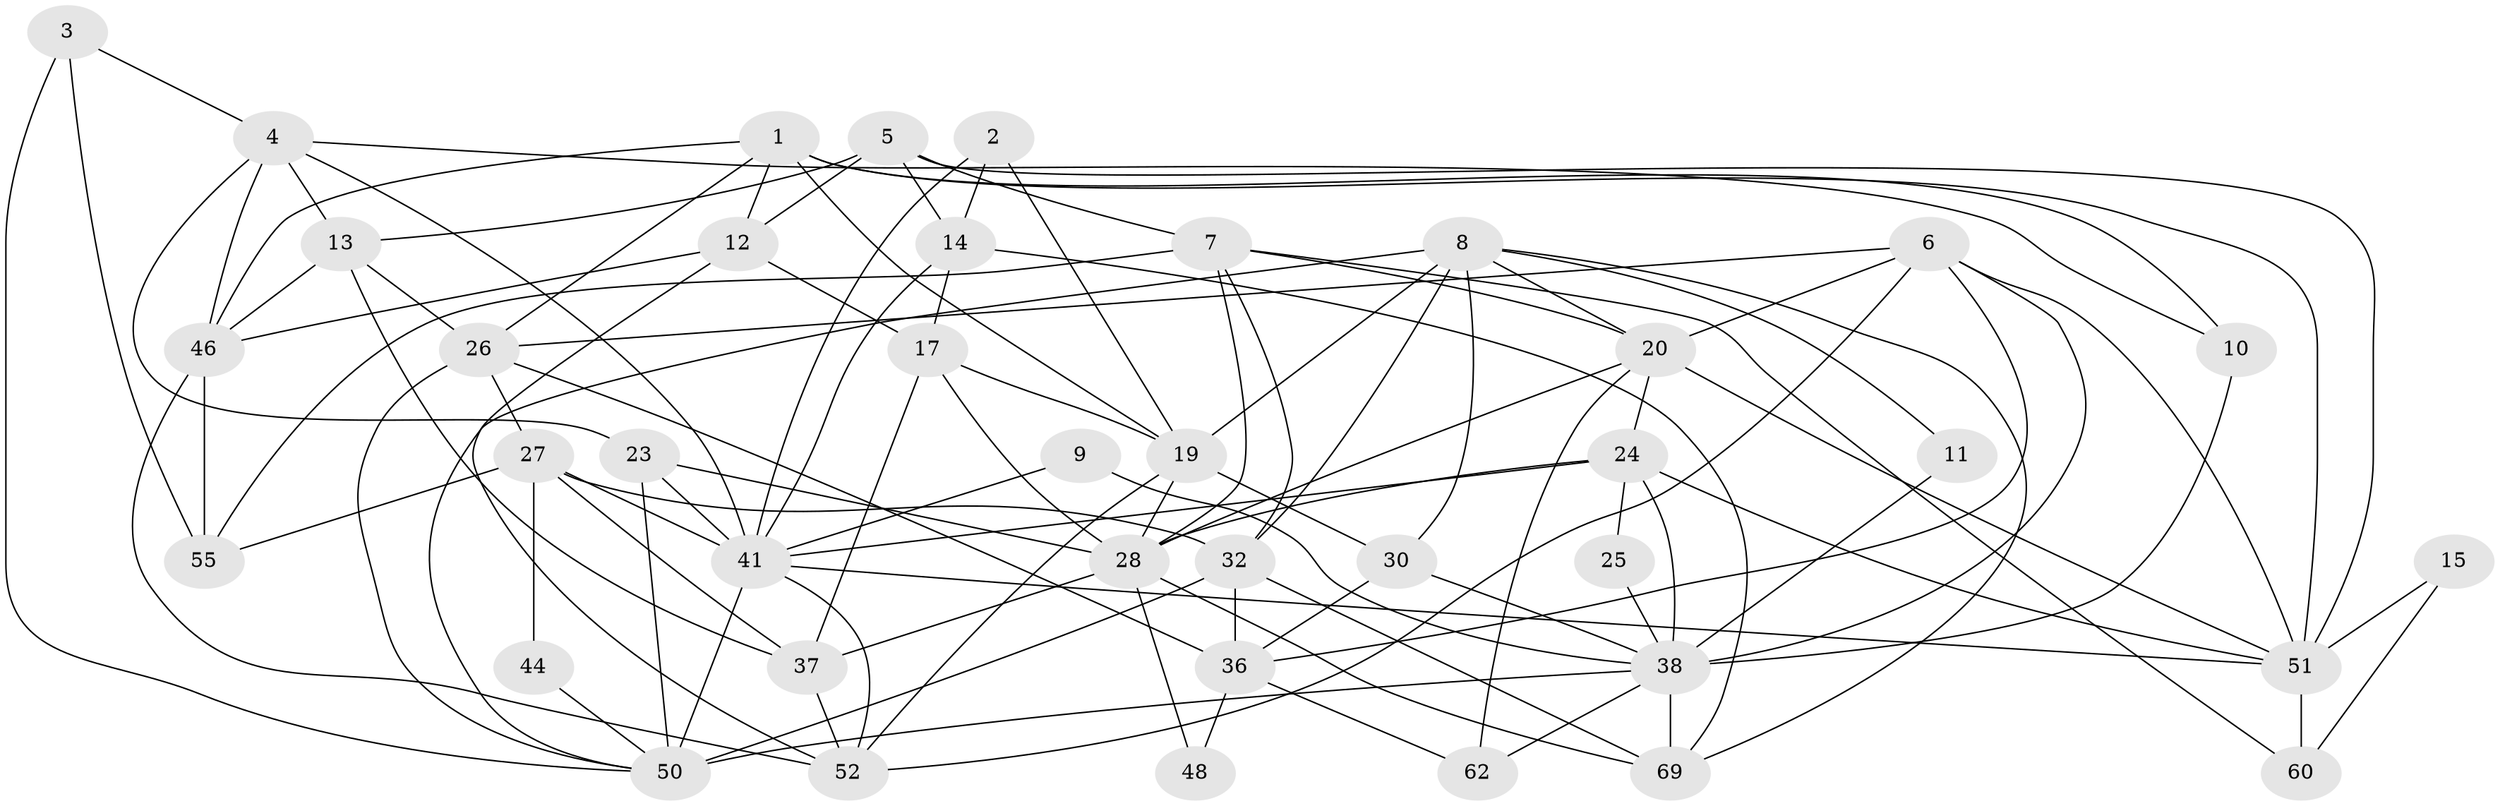 // Generated by graph-tools (version 1.1) at 2025/52/02/27/25 19:52:06]
// undirected, 40 vertices, 103 edges
graph export_dot {
graph [start="1"]
  node [color=gray90,style=filled];
  1 [super="+22"];
  2;
  3;
  4 [super="+16"];
  5 [super="+71"];
  6 [super="+18"];
  7 [super="+33"];
  8 [super="+29"];
  9;
  10 [super="+39"];
  11;
  12 [super="+31"];
  13 [super="+43"];
  14 [super="+67"];
  15;
  17 [super="+21"];
  19 [super="+54"];
  20 [super="+61"];
  23 [super="+34"];
  24 [super="+47"];
  25;
  26 [super="+49"];
  27 [super="+58"];
  28 [super="+45"];
  30 [super="+35"];
  32 [super="+40"];
  36 [super="+68"];
  37 [super="+59"];
  38 [super="+42"];
  41 [super="+63"];
  44;
  46 [super="+66"];
  48;
  50 [super="+57"];
  51 [super="+53"];
  52 [super="+64"];
  55 [super="+56"];
  60;
  62 [super="+65"];
  69 [super="+70"];
  1 -- 26;
  1 -- 10;
  1 -- 19;
  1 -- 46;
  1 -- 51;
  1 -- 12;
  2 -- 41;
  2 -- 14;
  2 -- 19;
  3 -- 55;
  3 -- 50;
  3 -- 4;
  4 -- 41;
  4 -- 10;
  4 -- 46;
  4 -- 23;
  4 -- 13;
  5 -- 51;
  5 -- 7;
  5 -- 14;
  5 -- 12;
  5 -- 13;
  6 -- 51;
  6 -- 36;
  6 -- 52;
  6 -- 38;
  6 -- 26;
  6 -- 20;
  7 -- 28;
  7 -- 55 [weight=2];
  7 -- 32;
  7 -- 20;
  7 -- 60;
  8 -- 69;
  8 -- 32;
  8 -- 19 [weight=2];
  8 -- 11;
  8 -- 20;
  8 -- 30;
  8 -- 50;
  9 -- 38;
  9 -- 41;
  10 -- 38 [weight=2];
  11 -- 38;
  12 -- 17;
  12 -- 52;
  12 -- 46;
  13 -- 26;
  13 -- 37;
  13 -- 46;
  14 -- 41;
  14 -- 69;
  14 -- 17;
  15 -- 60;
  15 -- 51 [weight=2];
  17 -- 19;
  17 -- 28;
  17 -- 37;
  19 -- 52;
  19 -- 28;
  19 -- 30;
  20 -- 24;
  20 -- 28;
  20 -- 51;
  20 -- 62;
  23 -- 41;
  23 -- 50;
  23 -- 28;
  24 -- 41;
  24 -- 38;
  24 -- 25;
  24 -- 28;
  24 -- 51;
  25 -- 38;
  26 -- 36 [weight=2];
  26 -- 27;
  26 -- 50;
  27 -- 41;
  27 -- 32;
  27 -- 44;
  27 -- 55;
  27 -- 37;
  28 -- 48;
  28 -- 69;
  28 -- 37;
  30 -- 38;
  30 -- 36;
  32 -- 36;
  32 -- 50 [weight=2];
  32 -- 69;
  36 -- 48;
  36 -- 62;
  37 -- 52;
  38 -- 69;
  38 -- 50;
  38 -- 62;
  41 -- 52;
  41 -- 50;
  41 -- 51;
  44 -- 50;
  46 -- 52;
  46 -- 55;
  51 -- 60;
}
